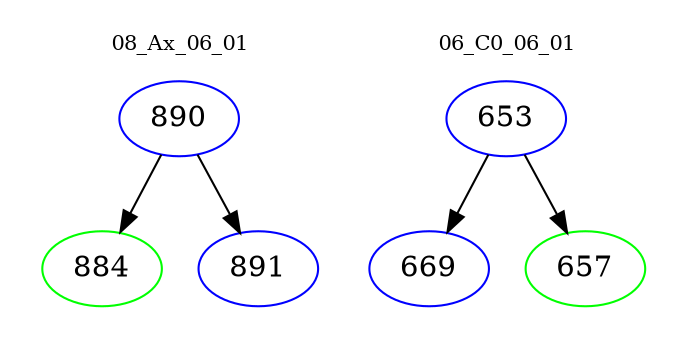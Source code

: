 digraph{
subgraph cluster_0 {
color = white
label = "08_Ax_06_01";
fontsize=10;
T0_890 [label="890", color="blue"]
T0_890 -> T0_884 [color="black"]
T0_884 [label="884", color="green"]
T0_890 -> T0_891 [color="black"]
T0_891 [label="891", color="blue"]
}
subgraph cluster_1 {
color = white
label = "06_C0_06_01";
fontsize=10;
T1_653 [label="653", color="blue"]
T1_653 -> T1_669 [color="black"]
T1_669 [label="669", color="blue"]
T1_653 -> T1_657 [color="black"]
T1_657 [label="657", color="green"]
}
}
